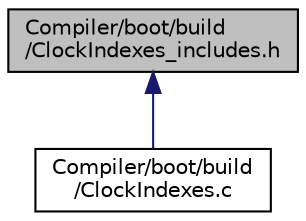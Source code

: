 digraph "Compiler/boot/build/ClockIndexes_includes.h"
{
  edge [fontname="Helvetica",fontsize="10",labelfontname="Helvetica",labelfontsize="10"];
  node [fontname="Helvetica",fontsize="10",shape=record];
  Node1 [label="Compiler/boot/build\l/ClockIndexes_includes.h",height=0.2,width=0.4,color="black", fillcolor="grey75", style="filled", fontcolor="black"];
  Node1 -> Node2 [dir="back",color="midnightblue",fontsize="10",style="solid",fontname="Helvetica"];
  Node2 [label="Compiler/boot/build\l/ClockIndexes.c",height=0.2,width=0.4,color="black", fillcolor="white", style="filled",URL="$d4/d2b/_clock_indexes_8c.html"];
}
